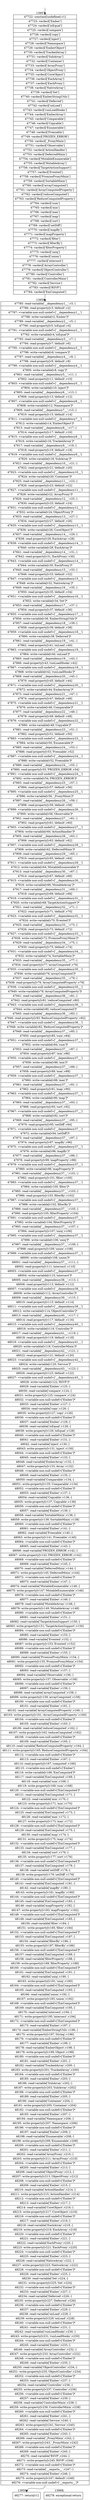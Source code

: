 digraph {
rankdir="TD"
BB_entry1153[shape=none,label=""];
BB_entry1153 -> BB13957 [tailport=s, headport=n, headlabel="    13957"]
BB13957 [shape=record label="{47722: constant[undefined,v1]|47723: vardecl['Ember']|47724: vardecl['isEqual']|47725: vardecl['compare']|47726: vardecl['copy']|47727: vardecl['inject']|47728: vardecl['Namespace']|47729: vardecl['EmberObject']|47730: vardecl['TrackedArray']|47731: vardecl['SubArray']|47732: vardecl['Container']|47733: vardecl['ArrayProxy']|47734: vardecl['ObjectProxy']|47735: vardecl['CoreObject']|47736: vardecl['EachArray']|47737: vardecl['EachProxy']|47738: vardecl['NativeArray']|47739: vardecl['Set']|47740: vardecl['EmberStringUtils']|47741: vardecl['Deferred']|47742: vardecl['onLoad']|47743: vardecl['runLoadHooks']|47744: vardecl['EmberArray']|47745: vardecl['Comparable']|47746: vardecl['Copyable']|47747: vardecl['Enumerable']|47748: vardecl['Freezable']|47749: vardecl['FROZEN_ERROR']|47750: vardecl['_ProxyMixin']|47751: vardecl['Observable']|47752: vardecl['ActionHandler']|47753: vardecl['DeferredMixin']|47754: vardecl['MutableEnumerable']|47755: vardecl['MutableArray']|47756: vardecl['TargetActionSupport']|47757: vardecl['Evented']|47758: vardecl['PromiseProxyMixin']|47759: vardecl['SortableMixin']|47760: vardecl['arrayComputed']|47761: vardecl['ArrayComputedProperty']|47762: vardecl['reduceComputed']|47763: vardecl['ReduceComputedProperty']|47764: vardecl['sum']|47765: vardecl['min']|47766: vardecl['max']|47767: vardecl['map']|47768: vardecl['sort']|47769: vardecl['setDiff']|47770: vardecl['mapBy']|47771: vardecl['mapProperty']|47772: vardecl['filter']|47773: vardecl['filterBy']|47774: vardecl['filterProperty']|47775: vardecl['uniq']|47776: vardecl['union']|47777: vardecl['intersect']|47778: vardecl['ArrayController']|47779: vardecl['ObjectController']|47780: vardecl['Controller']|47781: vardecl['ControllerMixin']|47782: vardecl['Service']|47783: vardecl['RSVP']|47784: vardecl['EmComputed']}" ] 
BB13957 -> BB13958 [tailport=s, headport=n, headlabel="      13958"]
BB13958 [shape=record label="{47785: read-variable['__dependency1__',v3,-]|47786: read-property[v3,'default',v2]|47787: \<variable-non-null-undef\>['__dependency1__']|47788: write-variable[v2,'Ember']*|47789: read-variable['__dependency2__',v5,-]|47790: read-property[v5,'isEqual',v4]|47791: \<variable-non-null-undef\>['__dependency2__']|47792: write-variable[v4,'isEqual']*|47793: read-variable['__dependency3__',v7,-]|47794: read-property[v7,'default',v6]|47795: \<variable-non-null-undef\>['__dependency3__']|47796: write-variable[v6,'compare']*|47797: read-variable['__dependency4__',v9,-]|47798: read-property[v9,'default',v8]|47799: \<variable-non-null-undef\>['__dependency4__']|47800: write-variable[v8,'copy']*|47801: read-variable['__dependency5__',v11,-]|47802: read-property[v11,'default',v10]|47803: \<variable-non-null-undef\>['__dependency5__']|47804: write-variable[v10,'inject']*|47805: read-variable['__dependency6__',v13,-]|47806: read-property[v13,'default',v12]|47807: \<variable-non-null-undef\>['__dependency6__']|47808: write-variable[v12,'Namespace']*|47809: read-variable['__dependency7__',v15,-]|47810: read-property[v15,'default',v14]|47811: \<variable-non-null-undef\>['__dependency7__']|47812: write-variable[v14,'EmberObject']*|47813: read-variable['__dependency8__',v17,-]|47814: read-property[v17,'default',v16]|47815: \<variable-non-null-undef\>['__dependency8__']|47816: write-variable[v16,'TrackedArray']*|47817: read-variable['__dependency9__',v19,-]|47818: read-property[v19,'default',v18]|47819: \<variable-non-null-undef\>['__dependency9__']|47820: write-variable[v18,'SubArray']*|47821: read-variable['__dependency10__',v21,-]|47822: read-property[v21,'default',v20]|47823: \<variable-non-null-undef\>['__dependency10__']|47824: write-variable[v20,'Container']*|47825: read-variable['__dependency11__',v23,-]|47826: read-property[v23,'default',v22]|47827: \<variable-non-null-undef\>['__dependency11__']|47828: write-variable[v22,'ArrayProxy']*|47829: read-variable['__dependency12__',v25,-]|47830: read-property[v25,'default',v24]|47831: \<variable-non-null-undef\>['__dependency12__']|47832: write-variable[v24,'ObjectProxy']*|47833: read-variable['__dependency13__',v27,-]|47834: read-property[v27,'default',v26]|47835: \<variable-non-null-undef\>['__dependency13__']|47836: write-variable[v26,'CoreObject']*|47837: read-variable['__dependency14__',v29,-]|47838: read-property[v29,'EachArray',v28]|47839: \<variable-non-null-undef\>['__dependency14__']|47840: write-variable[v28,'EachArray']*|47841: read-variable['__dependency14__',v31,-]|47842: read-property[v31,'EachProxy',v30]|47843: \<variable-non-null-undef\>['__dependency14__']|47844: write-variable[v30,'EachProxy']*|47845: read-variable['__dependency15__',v33,-]|47846: read-property[v33,'default',v32]|47847: \<variable-non-null-undef\>['__dependency15__']|47848: write-variable[v32,'NativeArray']*|47849: read-variable['__dependency16__',v35,-]|47850: read-property[v35,'default',v34]|47851: \<variable-non-null-undef\>['__dependency16__']|47852: write-variable[v34,'Set']*|47853: read-variable['__dependency17__',v37,-]|47854: read-property[v37,'default',v36]|47855: \<variable-non-null-undef\>['__dependency17__']|47856: write-variable[v36,'EmberStringUtils']*|47857: read-variable['__dependency18__',v39,-]|47858: read-property[v39,'default',v38]|47859: \<variable-non-null-undef\>['__dependency18__']|47860: write-variable[v38,'Deferred']*|47861: read-variable['__dependency19__',v41,-]|47862: read-property[v41,'onLoad',v40]|47863: \<variable-non-null-undef\>['__dependency19__']|47864: write-variable[v40,'onLoad']*|47865: read-variable['__dependency19__',v43,-]|47866: read-property[v43,'runLoadHooks',v42]|47867: \<variable-non-null-undef\>['__dependency19__']|47868: write-variable[v42,'runLoadHooks']*|47869: read-variable['__dependency20__',v45,-]|47870: read-property[v45,'default',v44]|47871: \<variable-non-null-undef\>['__dependency20__']|47872: write-variable[v44,'EmberArray']*|47873: read-variable['__dependency21__',v47,-]|47874: read-property[v47,'default',v46]|47875: \<variable-non-null-undef\>['__dependency21__']|47876: write-variable[v46,'Comparable']*|47877: read-variable['__dependency22__',v49,-]|47878: read-property[v49,'default',v48]|47879: \<variable-non-null-undef\>['__dependency22__']|47880: write-variable[v48,'Copyable']*|47881: read-variable['__dependency23__',v51,-]|47882: read-property[v51,'default',v50]|47883: \<variable-non-null-undef\>['__dependency23__']|47884: write-variable[v50,'Enumerable']*|47885: read-variable['__dependency24__',v53,-]|47886: read-property[v53,'Freezable',v52]|47887: \<variable-non-null-undef\>['__dependency24__']|47888: write-variable[v52,'Freezable']*|47889: read-variable['__dependency24__',v55,-]|47890: read-property[v55,'FROZEN_ERROR',v54]|47891: \<variable-non-null-undef\>['__dependency24__']|47892: write-variable[v54,'FROZEN_ERROR']*|47893: read-variable['__dependency25__',v57,-]|47894: read-property[v57,'default',v56]|47895: \<variable-non-null-undef\>['__dependency25__']|47896: write-variable[v56,'_ProxyMixin']*|47897: read-variable['__dependency26__',v59,-]|47898: read-property[v59,'default',v58]|47899: \<variable-non-null-undef\>['__dependency26__']|47900: write-variable[v58,'Observable']*|47901: read-variable['__dependency27__',v61,-]|47902: read-property[v61,'default',v60]|47903: \<variable-non-null-undef\>['__dependency27__']|47904: write-variable[v60,'ActionHandler']*|47905: read-variable['__dependency28__',v63,-]|47906: read-property[v63,'default',v62]|47907: \<variable-non-null-undef\>['__dependency28__']|47908: write-variable[v62,'DeferredMixin']*|47909: read-variable['__dependency29__',v65,-]|47910: read-property[v65,'default',v64]|47911: \<variable-non-null-undef\>['__dependency29__']|47912: write-variable[v64,'MutableEnumerable']*|47913: read-variable['__dependency30__',v67,-]|47914: read-property[v67,'default',v66]|47915: \<variable-non-null-undef\>['__dependency30__']|47916: write-variable[v66,'MutableArray']*|47917: read-variable['__dependency31__',v69,-]|47918: read-property[v69,'default',v68]|47919: \<variable-non-null-undef\>['__dependency31__']|47920: write-variable[v68,'TargetActionSupport']*|47921: read-variable['__dependency32__',v71,-]|47922: read-property[v71,'default',v70]|47923: \<variable-non-null-undef\>['__dependency32__']|47924: write-variable[v70,'Evented']*|47925: read-variable['__dependency33__',v73,-]|47926: read-property[v73,'default',v72]|47927: \<variable-non-null-undef\>['__dependency33__']|47928: write-variable[v72,'PromiseProxyMixin']*|47929: read-variable['__dependency34__',v75,-]|47930: read-property[v75,'default',v74]|47931: \<variable-non-null-undef\>['__dependency34__']|47932: write-variable[v74,'SortableMixin']*|47933: read-variable['__dependency35__',v77,-]|47934: read-property[v77,'arrayComputed',v76]|47935: \<variable-non-null-undef\>['__dependency35__']|47936: write-variable[v76,'arrayComputed']*|47937: read-variable['__dependency35__',v79,-]|47938: read-property[v79,'ArrayComputedProperty',v78]|47939: \<variable-non-null-undef\>['__dependency35__']|47940: write-variable[v78,'ArrayComputedProperty']*|47941: read-variable['__dependency36__',v81,-]|47942: read-property[v81,'reduceComputed',v80]|47943: \<variable-non-null-undef\>['__dependency36__']|47944: write-variable[v80,'reduceComputed']*|47945: read-variable['__dependency36__',v83,-]|47946: read-property[v83,'ReduceComputedProperty',v82]|47947: \<variable-non-null-undef\>['__dependency36__']|47948: write-variable[v82,'ReduceComputedProperty']*|47949: read-variable['__dependency37__',v85,-]|47950: read-property[v85,'sum',v84]|47951: \<variable-non-null-undef\>['__dependency37__']|47952: write-variable[v84,'sum']*|47953: read-variable['__dependency37__',v87,-]|47954: read-property[v87,'min',v86]|47955: \<variable-non-null-undef\>['__dependency37__']|47956: write-variable[v86,'min']*|47957: read-variable['__dependency37__',v89,-]|47958: read-property[v89,'max',v88]|47959: \<variable-non-null-undef\>['__dependency37__']|47960: write-variable[v88,'max']*|47961: read-variable['__dependency37__',v91,-]|47962: read-property[v91,'map',v90]|47963: \<variable-non-null-undef\>['__dependency37__']|47964: write-variable[v90,'map']*|47965: read-variable['__dependency37__',v93,-]|47966: read-property[v93,'sort',v92]|47967: \<variable-non-null-undef\>['__dependency37__']|47968: write-variable[v92,'sort']*|47969: read-variable['__dependency37__',v95,-]|47970: read-property[v95,'setDiff',v94]|47971: \<variable-non-null-undef\>['__dependency37__']|47972: write-variable[v94,'setDiff']*|47973: read-variable['__dependency37__',v97,-]|47974: read-property[v97,'mapBy',v96]|47975: \<variable-non-null-undef\>['__dependency37__']|47976: write-variable[v96,'mapBy']*|47977: read-variable['__dependency37__',v99,-]|47978: read-property[v99,'mapProperty',v98]|47979: \<variable-non-null-undef\>['__dependency37__']|47980: write-variable[v98,'mapProperty']*|47981: read-variable['__dependency37__',v101,-]|47982: read-property[v101,'filter',v100]|47983: \<variable-non-null-undef\>['__dependency37__']|47984: write-variable[v100,'filter']*|47985: read-variable['__dependency37__',v103,-]|47986: read-property[v103,'filterBy',v102]|47987: \<variable-non-null-undef\>['__dependency37__']|47988: write-variable[v102,'filterBy']*|47989: read-variable['__dependency37__',v105,-]|47990: read-property[v105,'filterProperty',v104]|47991: \<variable-non-null-undef\>['__dependency37__']|47992: write-variable[v104,'filterProperty']*|47993: read-variable['__dependency37__',v107,-]|47994: read-property[v107,'uniq',v106]|47995: \<variable-non-null-undef\>['__dependency37__']|47996: write-variable[v106,'uniq']*|47997: read-variable['__dependency37__',v109,-]|47998: read-property[v109,'union',v108]|47999: \<variable-non-null-undef\>['__dependency37__']|48000: write-variable[v108,'union']*|48001: read-variable['__dependency37__',v111,-]|48002: read-property[v111,'intersect',v110]|48003: \<variable-non-null-undef\>['__dependency37__']|48004: write-variable[v110,'intersect']*|48005: read-variable['__dependency38__',v113,-]|48006: read-property[v113,'default',v112]|48007: \<variable-non-null-undef\>['__dependency38__']|48008: write-variable[v112,'ArrayController']*|48009: read-variable['__dependency39__',v115,-]|48010: read-property[v115,'default',v114]|48011: \<variable-non-null-undef\>['__dependency39__']|48012: write-variable[v114,'ObjectController']*|48013: read-variable['__dependency40__',v117,-]|48014: read-property[v117,'default',v116]|48015: \<variable-non-null-undef\>['__dependency40__']|48016: write-variable[v116,'Controller']*|48017: read-variable['__dependency41__',v119,-]|48018: read-property[v119,'default',v118]|48019: \<variable-non-null-undef\>['__dependency41__']|48020: write-variable[v118,'ControllerMixin']*|48021: read-variable['__dependency42__',v121,-]|48022: read-property[v121,'default',v120]|48023: \<variable-non-null-undef\>['__dependency42__']|48024: write-variable[v120,'Service']*|48025: read-variable['__dependency43__',v123,-]|48026: read-property[v123,'default',v122]|48027: \<variable-non-null-undef\>['__dependency43__']|48028: write-variable[v122,'RSVP']*|48029: read-variable['Ember',v125,-]|48030: read-variable['compare',v124,-]|48031: write-property[v125,'compare',v124]|48032: \<variable-non-null-undef\>['Ember']*|48033: read-variable['Ember',v127,-]|48034: read-variable['copy',v126,-]|48035: write-property[v127,'copy',v126]|48036: \<variable-non-null-undef\>['Ember']*|48037: read-variable['Ember',v129,-]|48038: read-variable['isEqual',v128,-]|48039: write-property[v129,'isEqual',v128]|48040: \<variable-non-null-undef\>['Ember']*|48041: read-variable['Ember',v131,-]|48042: read-variable['inject',v130,-]|48043: write-property[v131,'inject',v130]|48044: \<variable-non-null-undef\>['Ember']*|48045: read-variable['Ember',v133,-]|48046: read-variable['EmberArray',v132,-]|48047: write-property[v133,'Array',v132]|48048: \<variable-non-null-undef\>['Ember']*|48049: read-variable['Ember',v135,-]|48050: read-variable['Comparable',v134,-]|48051: write-property[v135,'Comparable',v134]|48052: \<variable-non-null-undef\>['Ember']*|48053: read-variable['Ember',v137,-]|48054: read-variable['Copyable',v136,-]|48055: write-property[v137,'Copyable',v136]|48056: \<variable-non-null-undef\>['Ember']*|48057: read-variable['Ember',v139,-]|48058: read-variable['SortableMixin',v138,-]|48059: write-property[v139,'SortableMixin',v138]|48060: \<variable-non-null-undef\>['Ember']*|48061: read-variable['Ember',v141,-]|48062: read-variable['Freezable',v140,-]|48063: write-property[v141,'Freezable',v140]|48064: \<variable-non-null-undef\>['Ember']*|48065: read-variable['Ember',v143,-]|48066: read-variable['FROZEN_ERROR',v142,-]|48067: write-property[v143,'FROZEN_ERROR',v142]|48068: \<variable-non-null-undef\>['Ember']*|48069: read-variable['Ember',v145,-]|48070: read-variable['DeferredMixin',v144,-]|48071: write-property[v145,'DeferredMixin',v144]|48072: \<variable-non-null-undef\>['Ember']*|48073: read-variable['Ember',v147,-]|48074: read-variable['MutableEnumerable',v146,-]|48075: write-property[v147,'MutableEnumerable',v146]|48076: \<variable-non-null-undef\>['Ember']*|48077: read-variable['Ember',v149,-]|48078: read-variable['MutableArray',v148,-]|48079: write-property[v149,'MutableArray',v148]|48080: \<variable-non-null-undef\>['Ember']*|48081: read-variable['Ember',v151,-]|48082: read-variable['TargetActionSupport',v150,-]|48083: write-property[v151,'TargetActionSupport',v150]|48084: \<variable-non-null-undef\>['Ember']*|48085: read-variable['Ember',v153,-]|48086: read-variable['Evented',v152,-]|48087: write-property[v153,'Evented',v152]|48088: \<variable-non-null-undef\>['Ember']*|48089: read-variable['Ember',v155,-]|48090: read-variable['PromiseProxyMixin',v154,-]|48091: write-property[v155,'PromiseProxyMixin',v154]|48092: \<variable-non-null-undef\>['Ember']*|48093: read-variable['Ember',v157,-]|48094: read-variable['Observable',v156,-]|48095: write-property[v157,'Observable',v156]|48096: \<variable-non-null-undef\>['Ember']*|48097: read-variable['Ember',v159,-]|48098: read-variable['arrayComputed',v158,-]|48099: write-property[v159,'arrayComputed',v158]|48100: \<variable-non-null-undef\>['Ember']*|48101: read-variable['Ember',v161,-]|48102: read-variable['ArrayComputedProperty',v160,-]|48103: write-property[v161,'ArrayComputedProperty',v160]|48104: \<variable-non-null-undef\>['Ember']*|48105: read-variable['Ember',v163,-]|48106: read-variable['reduceComputed',v162,-]|48107: write-property[v163,'reduceComputed',v162]|48108: \<variable-non-null-undef\>['Ember']*|48109: read-variable['Ember',v165,-]|48110: read-variable['ReduceComputedProperty',v164,-]|48111: write-property[v165,'ReduceComputedProperty',v164]|48112: \<variable-non-null-undef\>['Ember']*|48113: read-variable['Ember',v167,-]|48114: read-property[v167,'computed',v166]|48115: \<variable-non-null-undef\>['Ember']|48116: write-variable[v166,'EmComputed']*|48117: read-variable['EmComputed',v169,-]|48118: read-variable['sum',v168,-]|48119: write-property[v169,'sum',v168]|48120: \<variable-non-null-undef\>['EmComputed']*|48121: read-variable['EmComputed',v171,-]|48122: read-variable['min',v170,-]|48123: write-property[v171,'min',v170]|48124: \<variable-non-null-undef\>['EmComputed']*|48125: read-variable['EmComputed',v173,-]|48126: read-variable['max',v172,-]|48127: write-property[v173,'max',v172]|48128: \<variable-non-null-undef\>['EmComputed']*|48129: read-variable['EmComputed',v175,-]|48130: read-variable['map',v174,-]|48131: write-property[v175,'map',v174]|48132: \<variable-non-null-undef\>['EmComputed']*|48133: read-variable['EmComputed',v177,-]|48134: read-variable['sort',v176,-]|48135: write-property[v177,'sort',v176]|48136: \<variable-non-null-undef\>['EmComputed']*|48137: read-variable['EmComputed',v179,-]|48138: read-variable['setDiff',v178,-]|48139: write-property[v179,'setDiff',v178]|48140: \<variable-non-null-undef\>['EmComputed']*|48141: read-variable['EmComputed',v181,-]|48142: read-variable['mapBy',v180,-]|48143: write-property[v181,'mapBy',v180]|48144: \<variable-non-null-undef\>['EmComputed']*|48145: read-variable['EmComputed',v183,-]|48146: read-variable['mapProperty',v182,-]|48147: write-property[v183,'mapProperty',v182]|48148: \<variable-non-null-undef\>['EmComputed']*|48149: read-variable['EmComputed',v185,-]|48150: read-variable['filter',v184,-]|48151: write-property[v185,'filter',v184]|48152: \<variable-non-null-undef\>['EmComputed']*|48153: read-variable['EmComputed',v187,-]|48154: read-variable['filterBy',v186,-]|48155: write-property[v187,'filterBy',v186]|48156: \<variable-non-null-undef\>['EmComputed']*|48157: read-variable['EmComputed',v189,-]|48158: read-variable['filterProperty',v188,-]|48159: write-property[v189,'filterProperty',v188]|48160: \<variable-non-null-undef\>['EmComputed']*|48161: read-variable['EmComputed',v191,-]|48162: read-variable['uniq',v190,-]|48163: write-property[v191,'uniq',v190]|48164: \<variable-non-null-undef\>['EmComputed']*|48165: read-variable['EmComputed',v193,-]|48166: read-variable['union',v192,-]|48167: write-property[v193,'union',v192]|48168: \<variable-non-null-undef\>['EmComputed']*|48169: read-variable['EmComputed',v195,-]|48170: read-variable['intersect',v194,-]|48171: write-property[v195,'intersect',v194]|48172: \<variable-non-null-undef\>['EmComputed']*|48173: read-variable['Ember',v197,-]|48174: read-variable['EmberStringUtils',v196,-]|48175: write-property[v197,'String',v196]|48176: \<variable-non-null-undef\>['Ember']*|48177: read-variable['Ember',v199,-]|48178: read-variable['EmberObject',v198,-]|48179: write-property[v199,'Object',v198]|48180: \<variable-non-null-undef\>['Ember']*|48181: read-variable['Ember',v201,-]|48182: read-variable['TrackedArray',v200,-]|48183: write-property[v201,'TrackedArray',v200]|48184: \<variable-non-null-undef\>['Ember']*|48185: read-variable['Ember',v203,-]|48186: read-variable['SubArray',v202,-]|48187: write-property[v203,'SubArray',v202]|48188: \<variable-non-null-undef\>['Ember']*|48189: read-variable['Ember',v205,-]|48190: read-variable['Container',v204,-]|48191: write-property[v205,'Container',v204]|48192: \<variable-non-null-undef\>['Ember']*|48193: read-variable['Ember',v207,-]|48194: read-variable['Namespace',v206,-]|48195: write-property[v207,'Namespace',v206]|48196: \<variable-non-null-undef\>['Ember']*|48197: read-variable['Ember',v209,-]|48198: read-variable['Enumerable',v208,-]|48199: write-property[v209,'Enumerable',v208]|48200: \<variable-non-null-undef\>['Ember']*|48201: read-variable['Ember',v211,-]|48202: read-variable['ArrayProxy',v210,-]|48203: write-property[v211,'ArrayProxy',v210]|48204: \<variable-non-null-undef\>['Ember']*|48205: read-variable['Ember',v213,-]|48206: read-variable['ObjectProxy',v212,-]|48207: write-property[v213,'ObjectProxy',v212]|48208: \<variable-non-null-undef\>['Ember']*|48209: read-variable['Ember',v215,-]|48210: read-variable['ActionHandler',v214,-]|48211: write-property[v215,'ActionHandler',v214]|48212: \<variable-non-null-undef\>['Ember']*|48213: read-variable['Ember',v217,-]|48214: read-variable['CoreObject',v216,-]|48215: write-property[v217,'CoreObject',v216]|48216: \<variable-non-null-undef\>['Ember']*|48217: read-variable['Ember',v219,-]|48218: read-variable['EachArray',v218,-]|48219: write-property[v219,'EachArray',v218]|48220: \<variable-non-null-undef\>['Ember']*|48221: read-variable['Ember',v221,-]|48222: read-variable['EachProxy',v220,-]|48223: write-property[v221,'EachProxy',v220]|48224: \<variable-non-null-undef\>['Ember']*|48225: read-variable['Ember',v223,-]|48226: read-variable['NativeArray',v222,-]|48227: write-property[v223,'NativeArray',v222]|48228: \<variable-non-null-undef\>['Ember']*|48229: read-variable['Ember',v225,-]|48230: read-variable['Set',v224,-]|48231: write-property[v225,'Set',v224]|48232: \<variable-non-null-undef\>['Ember']*|48233: read-variable['Ember',v227,-]|48234: read-variable['Deferred',v226,-]|48235: write-property[v227,'Deferred',v226]|48236: \<variable-non-null-undef\>['Ember']*|48237: read-variable['Ember',v229,-]|48238: read-variable['onLoad',v228,-]|48239: write-property[v229,'onLoad',v228]|48240: \<variable-non-null-undef\>['Ember']*|48241: read-variable['Ember',v231,-]|48242: read-variable['runLoadHooks',v230,-]|48243: write-property[v231,'runLoadHooks',v230]|48244: \<variable-non-null-undef\>['Ember']*|48245: read-variable['Ember',v233,-]|48246: read-variable['ArrayController',v232,-]|48247: write-property[v233,'ArrayController',v232]|48248: \<variable-non-null-undef\>['Ember']*|48249: read-variable['Ember',v235,-]|48250: read-variable['ObjectController',v234,-]|48251: write-property[v235,'ObjectController',v234]|48252: \<variable-non-null-undef\>['Ember']*|48253: read-variable['Ember',v237,-]|48254: read-variable['Controller',v236,-]|48255: write-property[v237,'Controller',v236]|48256: \<variable-non-null-undef\>['Ember']*|48257: read-variable['Ember',v239,-]|48258: read-variable['ControllerMixin',v238,-]|48259: write-property[v239,'ControllerMixin',v238]|48260: \<variable-non-null-undef\>['Ember']*|48261: read-variable['Ember',v241,-]|48262: read-variable['Service',v240,-]|48263: write-property[v241,'Service',v240]|48264: \<variable-non-null-undef\>['Ember']*|48265: read-variable['Ember',v243,-]|48266: read-variable['_ProxyMixin',v242,-]|48267: write-property[v243,'_ProxyMixin',v242]|48268: \<variable-non-null-undef\>['Ember']*|48269: read-variable['Ember',v245,-]|48270: read-variable['RSVP',v244,-]|48271: write-property[v245,'RSVP',v244]|48272: \<variable-non-null-undef\>['Ember']*|48273: read-variable['__exports__',v247,-]|48274: read-variable['Ember',v246,-]|48275: write-property[v247,'default',v246]|48276: \<variable-non-null-undef\>['__exports__']*}" ] 
BB13958 -> BB13959 [tailport=s, headport=n, headlabel="      13959"]
BB13958 -> BB13960 [tailport=s, headport=n, color=gray, headlabel="      13960"]
BB13959 [shape=record label="{48277: return[v1]}" ] 
BB13960 [shape=record label="{48278: exceptional-return}" ] 
//#$~ 25865
}
